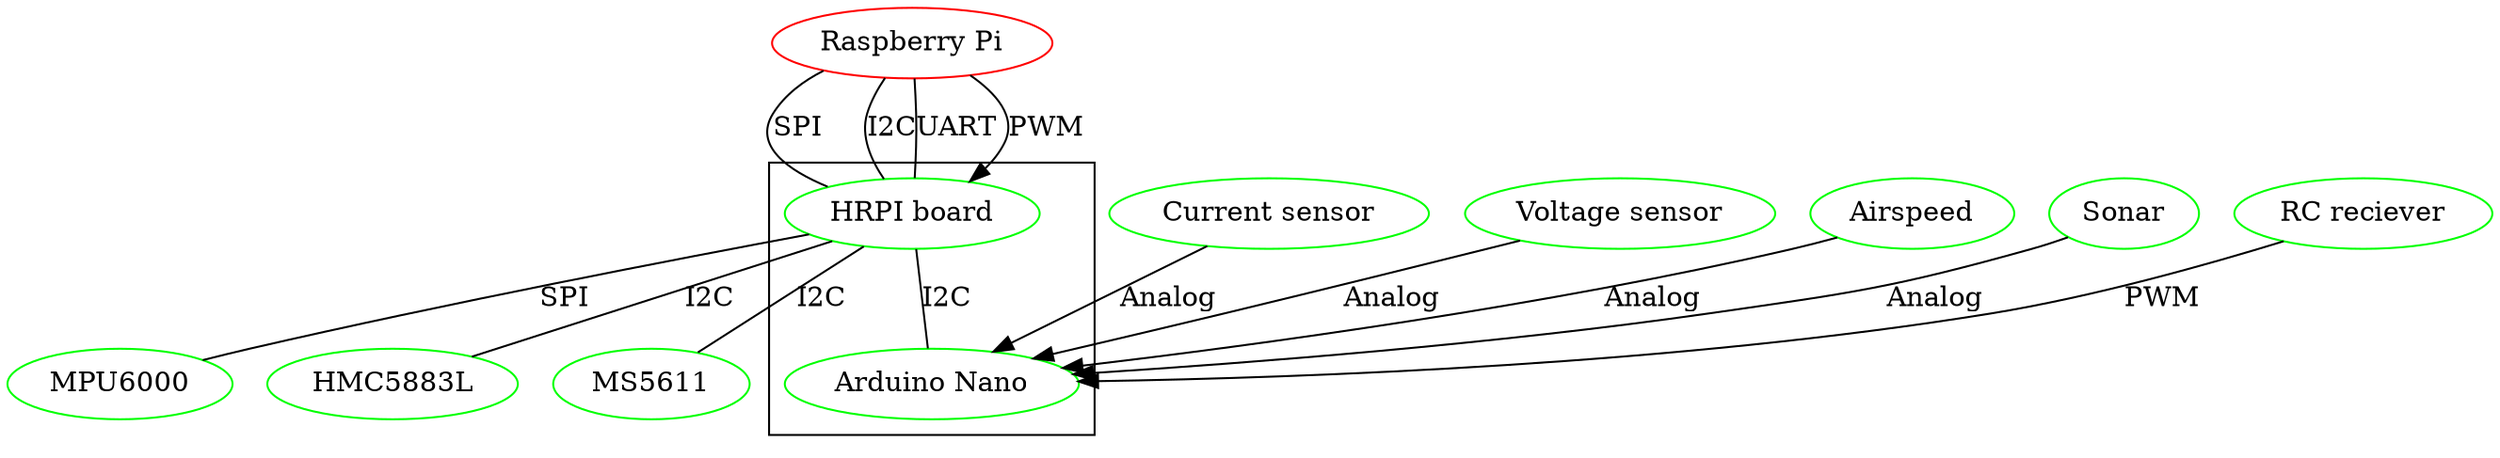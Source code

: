     digraph {
        a[label="Raspberry Pi",color="red"];

subgraph cluster_0 {
       b[label="HRPI board",color="green"];
       c[label="Arduino Nano",color="green"];

}
       c5[label="Current sensor",color="green"];
       c4[label="Voltage sensor",color="green"];
       c3[label="Airspeed",color="green"];
       c2[label="Sonar",color="green"];
       c1[label="RC reciever",color="green"];

        d[label="MPU6000",color="green"];
        e[label="HMC5883L",color="green"];
        f[label="MS5611",color="green"];

        a -> b[ label="SPI",dir="none" ];
        a -> b[ label="I2C",dir="none" ];
        a -> b[ label="UART",dir="none" ];
        a -> b[ label="PWM"];


        b -> c[ label="I2C",dir="none" ];
        c1 -> c[ label="PWM" ];
        c2 -> c[ label="Analog" ];
        c3 -> c[ label="Analog" ];
        c4 -> c[ label="Analog" ];
        c5 -> c[ label="Analog" ];

        b -> d[ label="SPI",dir="none" ];
        b -> e[ label="I2C",dir="none" ];
        b -> f[ label="I2C",dir="none" ];

    }
    
